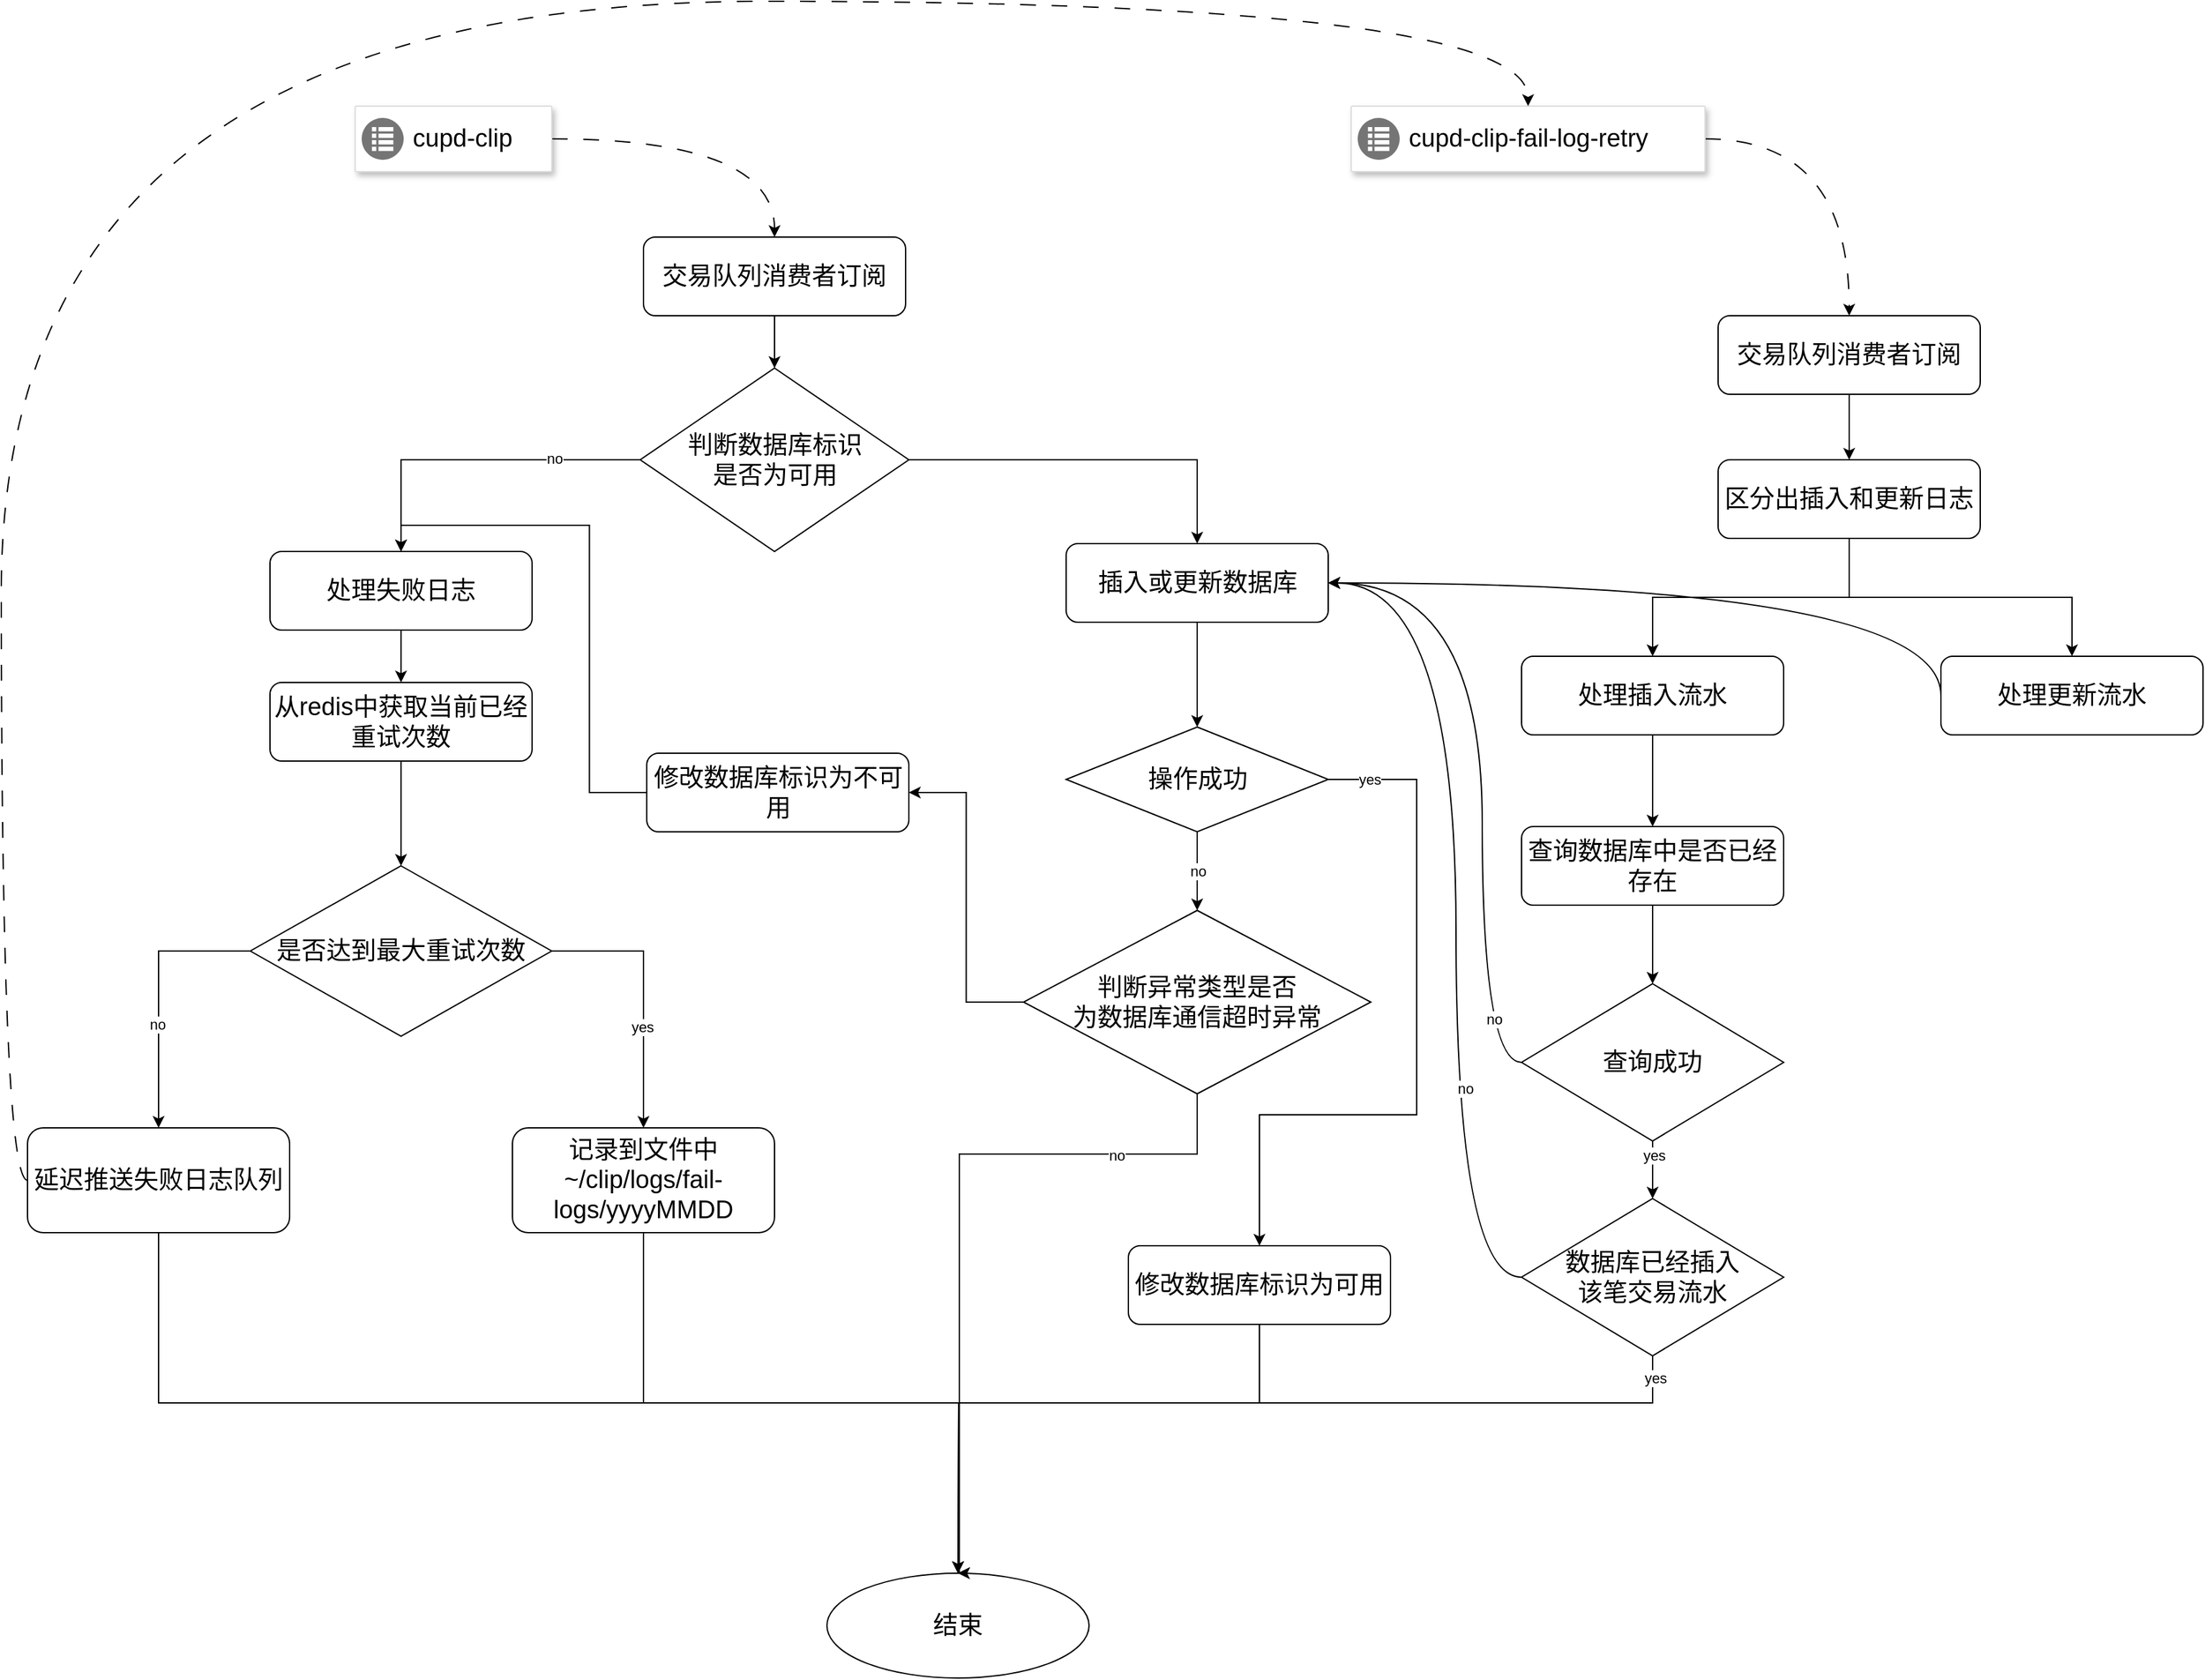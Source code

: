 <mxfile version="24.8.6">
  <diagram id="C5RBs43oDa-KdzZeNtuy" name="Page-1">
    <mxGraphModel dx="1615" dy="815" grid="1" gridSize="10" guides="1" tooltips="1" connect="1" arrows="1" fold="1" page="1" pageScale="1" pageWidth="3300" pageHeight="4681" math="0" shadow="0">
      <root>
        <mxCell id="WIyWlLk6GJQsqaUBKTNV-0" />
        <mxCell id="WIyWlLk6GJQsqaUBKTNV-1" parent="WIyWlLk6GJQsqaUBKTNV-0" />
        <mxCell id="zAj_Ilh3aJi94rQSx1cW-36" style="edgeStyle=orthogonalEdgeStyle;rounded=0;orthogonalLoop=1;jettySize=auto;html=1;exitX=1;exitY=0.5;exitDx=0;exitDy=0;curved=1;dashed=1;dashPattern=12 12;" edge="1" parent="WIyWlLk6GJQsqaUBKTNV-1" source="zAj_Ilh3aJi94rQSx1cW-2" target="zAj_Ilh3aJi94rQSx1cW-8">
          <mxGeometry relative="1" as="geometry" />
        </mxCell>
        <mxCell id="zAj_Ilh3aJi94rQSx1cW-2" value="" style="strokeColor=#dddddd;shadow=1;strokeWidth=1;rounded=1;absoluteArcSize=1;arcSize=2;fontSize=19;" vertex="1" parent="WIyWlLk6GJQsqaUBKTNV-1">
          <mxGeometry x="530" y="130" width="150" height="50" as="geometry" />
        </mxCell>
        <mxCell id="zAj_Ilh3aJi94rQSx1cW-3" value="cupd-clip" style="sketch=0;dashed=0;connectable=0;html=1;fillColor=#757575;strokeColor=none;shape=mxgraph.gcp2.task_queues;part=1;labelPosition=right;verticalLabelPosition=middle;align=left;verticalAlign=middle;spacingLeft=5;fontSize=19;" vertex="1" parent="zAj_Ilh3aJi94rQSx1cW-2">
          <mxGeometry y="0.5" width="32" height="32" relative="1" as="geometry">
            <mxPoint x="5" y="-16" as="offset" />
          </mxGeometry>
        </mxCell>
        <mxCell id="zAj_Ilh3aJi94rQSx1cW-51" style="edgeStyle=orthogonalEdgeStyle;rounded=0;orthogonalLoop=1;jettySize=auto;html=1;exitX=1;exitY=0.5;exitDx=0;exitDy=0;entryX=0.5;entryY=0;entryDx=0;entryDy=0;curved=1;dashed=1;dashPattern=12 12;" edge="1" parent="WIyWlLk6GJQsqaUBKTNV-1" source="zAj_Ilh3aJi94rQSx1cW-4" target="zAj_Ilh3aJi94rQSx1cW-22">
          <mxGeometry relative="1" as="geometry" />
        </mxCell>
        <mxCell id="zAj_Ilh3aJi94rQSx1cW-4" value="" style="strokeColor=#dddddd;shadow=1;strokeWidth=1;rounded=1;absoluteArcSize=1;arcSize=2;fontSize=19;" vertex="1" parent="WIyWlLk6GJQsqaUBKTNV-1">
          <mxGeometry x="1290" y="130" width="270" height="50" as="geometry" />
        </mxCell>
        <mxCell id="zAj_Ilh3aJi94rQSx1cW-5" value="cupd-clip-fail-log-retry" style="sketch=0;dashed=0;connectable=0;html=1;fillColor=#757575;strokeColor=none;shape=mxgraph.gcp2.task_queues;part=1;labelPosition=right;verticalLabelPosition=middle;align=left;verticalAlign=middle;spacingLeft=5;fontSize=19;" vertex="1" parent="zAj_Ilh3aJi94rQSx1cW-4">
          <mxGeometry y="0.5" width="32" height="32" relative="1" as="geometry">
            <mxPoint x="5" y="-16" as="offset" />
          </mxGeometry>
        </mxCell>
        <mxCell id="zAj_Ilh3aJi94rQSx1cW-37" style="edgeStyle=orthogonalEdgeStyle;rounded=0;orthogonalLoop=1;jettySize=auto;html=1;exitX=0.5;exitY=1;exitDx=0;exitDy=0;entryX=0.5;entryY=0;entryDx=0;entryDy=0;" edge="1" parent="WIyWlLk6GJQsqaUBKTNV-1" source="zAj_Ilh3aJi94rQSx1cW-8" target="zAj_Ilh3aJi94rQSx1cW-9">
          <mxGeometry relative="1" as="geometry" />
        </mxCell>
        <mxCell id="zAj_Ilh3aJi94rQSx1cW-8" value="交易队列消费者订阅" style="rounded=1;whiteSpace=wrap;html=1;fontSize=19;" vertex="1" parent="WIyWlLk6GJQsqaUBKTNV-1">
          <mxGeometry x="750" y="230" width="200" height="60" as="geometry" />
        </mxCell>
        <mxCell id="zAj_Ilh3aJi94rQSx1cW-92" style="edgeStyle=orthogonalEdgeStyle;rounded=0;orthogonalLoop=1;jettySize=auto;html=1;exitX=1;exitY=0.5;exitDx=0;exitDy=0;entryX=0.5;entryY=0;entryDx=0;entryDy=0;" edge="1" parent="WIyWlLk6GJQsqaUBKTNV-1" source="zAj_Ilh3aJi94rQSx1cW-9" target="zAj_Ilh3aJi94rQSx1cW-12">
          <mxGeometry relative="1" as="geometry" />
        </mxCell>
        <mxCell id="zAj_Ilh3aJi94rQSx1cW-93" style="edgeStyle=orthogonalEdgeStyle;rounded=0;orthogonalLoop=1;jettySize=auto;html=1;exitX=0;exitY=0.5;exitDx=0;exitDy=0;entryX=0.5;entryY=0;entryDx=0;entryDy=0;" edge="1" parent="WIyWlLk6GJQsqaUBKTNV-1" source="zAj_Ilh3aJi94rQSx1cW-9" target="zAj_Ilh3aJi94rQSx1cW-15">
          <mxGeometry relative="1" as="geometry" />
        </mxCell>
        <mxCell id="zAj_Ilh3aJi94rQSx1cW-96" value="no" style="edgeLabel;html=1;align=center;verticalAlign=middle;resizable=0;points=[];" vertex="1" connectable="0" parent="zAj_Ilh3aJi94rQSx1cW-93">
          <mxGeometry x="-0.489" y="-1" relative="1" as="geometry">
            <mxPoint x="-1" as="offset" />
          </mxGeometry>
        </mxCell>
        <mxCell id="zAj_Ilh3aJi94rQSx1cW-9" value="判断数据库标识&lt;div&gt;是否为可用&lt;/div&gt;" style="rhombus;whiteSpace=wrap;html=1;fontSize=19;" vertex="1" parent="WIyWlLk6GJQsqaUBKTNV-1">
          <mxGeometry x="747.5" y="330" width="205" height="140" as="geometry" />
        </mxCell>
        <mxCell id="zAj_Ilh3aJi94rQSx1cW-39" style="edgeStyle=orthogonalEdgeStyle;rounded=0;orthogonalLoop=1;jettySize=auto;html=1;exitX=0.5;exitY=1;exitDx=0;exitDy=0;entryX=0.5;entryY=0;entryDx=0;entryDy=0;" edge="1" parent="WIyWlLk6GJQsqaUBKTNV-1" source="zAj_Ilh3aJi94rQSx1cW-12" target="zAj_Ilh3aJi94rQSx1cW-13">
          <mxGeometry relative="1" as="geometry" />
        </mxCell>
        <mxCell id="zAj_Ilh3aJi94rQSx1cW-12" value="插入或更新数据库" style="rounded=1;whiteSpace=wrap;html=1;fontSize=19;" vertex="1" parent="WIyWlLk6GJQsqaUBKTNV-1">
          <mxGeometry x="1072.5" y="464" width="200" height="60" as="geometry" />
        </mxCell>
        <mxCell id="zAj_Ilh3aJi94rQSx1cW-40" style="edgeStyle=orthogonalEdgeStyle;rounded=0;orthogonalLoop=1;jettySize=auto;html=1;exitX=0.5;exitY=1;exitDx=0;exitDy=0;entryX=0.5;entryY=0;entryDx=0;entryDy=0;" edge="1" parent="WIyWlLk6GJQsqaUBKTNV-1" source="zAj_Ilh3aJi94rQSx1cW-13" target="zAj_Ilh3aJi94rQSx1cW-18">
          <mxGeometry relative="1" as="geometry" />
        </mxCell>
        <mxCell id="zAj_Ilh3aJi94rQSx1cW-89" value="no" style="edgeLabel;html=1;align=center;verticalAlign=middle;resizable=0;points=[];" vertex="1" connectable="0" parent="zAj_Ilh3aJi94rQSx1cW-40">
          <mxGeometry x="0.249" relative="1" as="geometry">
            <mxPoint y="-8" as="offset" />
          </mxGeometry>
        </mxCell>
        <mxCell id="zAj_Ilh3aJi94rQSx1cW-110" style="edgeStyle=orthogonalEdgeStyle;rounded=0;orthogonalLoop=1;jettySize=auto;html=1;exitX=1;exitY=0.5;exitDx=0;exitDy=0;entryX=0.5;entryY=0;entryDx=0;entryDy=0;" edge="1" parent="WIyWlLk6GJQsqaUBKTNV-1" source="zAj_Ilh3aJi94rQSx1cW-13" target="zAj_Ilh3aJi94rQSx1cW-77">
          <mxGeometry relative="1" as="geometry">
            <Array as="points">
              <mxPoint x="1340" y="644" />
              <mxPoint x="1340" y="900" />
              <mxPoint x="1220" y="900" />
            </Array>
          </mxGeometry>
        </mxCell>
        <mxCell id="zAj_Ilh3aJi94rQSx1cW-121" value="yes" style="edgeLabel;html=1;align=center;verticalAlign=middle;resizable=0;points=[];" vertex="1" connectable="0" parent="zAj_Ilh3aJi94rQSx1cW-110">
          <mxGeometry x="-0.886" relative="1" as="geometry">
            <mxPoint as="offset" />
          </mxGeometry>
        </mxCell>
        <mxCell id="zAj_Ilh3aJi94rQSx1cW-13" value="操作成功" style="rhombus;whiteSpace=wrap;html=1;fontSize=19;" vertex="1" parent="WIyWlLk6GJQsqaUBKTNV-1">
          <mxGeometry x="1072.5" y="604" width="200" height="80" as="geometry" />
        </mxCell>
        <mxCell id="zAj_Ilh3aJi94rQSx1cW-95" style="edgeStyle=orthogonalEdgeStyle;rounded=0;orthogonalLoop=1;jettySize=auto;html=1;exitX=0;exitY=0.5;exitDx=0;exitDy=0;entryX=0.5;entryY=0;entryDx=0;entryDy=0;" edge="1" parent="WIyWlLk6GJQsqaUBKTNV-1" source="zAj_Ilh3aJi94rQSx1cW-14" target="zAj_Ilh3aJi94rQSx1cW-15">
          <mxGeometry relative="1" as="geometry" />
        </mxCell>
        <mxCell id="zAj_Ilh3aJi94rQSx1cW-14" value="修改数据库标识为不可用" style="rounded=1;whiteSpace=wrap;html=1;fontSize=19;" vertex="1" parent="WIyWlLk6GJQsqaUBKTNV-1">
          <mxGeometry x="752.5" y="624" width="200" height="60" as="geometry" />
        </mxCell>
        <mxCell id="zAj_Ilh3aJi94rQSx1cW-43" style="edgeStyle=orthogonalEdgeStyle;rounded=0;orthogonalLoop=1;jettySize=auto;html=1;exitX=0.5;exitY=1;exitDx=0;exitDy=0;entryX=0.5;entryY=0;entryDx=0;entryDy=0;" edge="1" parent="WIyWlLk6GJQsqaUBKTNV-1" source="zAj_Ilh3aJi94rQSx1cW-15" target="zAj_Ilh3aJi94rQSx1cW-16">
          <mxGeometry relative="1" as="geometry" />
        </mxCell>
        <mxCell id="zAj_Ilh3aJi94rQSx1cW-15" value="处理失败日志" style="rounded=1;whiteSpace=wrap;html=1;fontSize=19;" vertex="1" parent="WIyWlLk6GJQsqaUBKTNV-1">
          <mxGeometry x="465" y="470" width="200" height="60" as="geometry" />
        </mxCell>
        <mxCell id="zAj_Ilh3aJi94rQSx1cW-44" style="edgeStyle=orthogonalEdgeStyle;rounded=0;orthogonalLoop=1;jettySize=auto;html=1;exitX=0.5;exitY=1;exitDx=0;exitDy=0;entryX=0.5;entryY=0;entryDx=0;entryDy=0;" edge="1" parent="WIyWlLk6GJQsqaUBKTNV-1" source="zAj_Ilh3aJi94rQSx1cW-16" target="zAj_Ilh3aJi94rQSx1cW-30">
          <mxGeometry relative="1" as="geometry" />
        </mxCell>
        <mxCell id="zAj_Ilh3aJi94rQSx1cW-16" value="从redis中获取当前已经重试次数" style="rounded=1;whiteSpace=wrap;html=1;fontSize=19;" vertex="1" parent="WIyWlLk6GJQsqaUBKTNV-1">
          <mxGeometry x="465" y="570" width="200" height="60" as="geometry" />
        </mxCell>
        <mxCell id="zAj_Ilh3aJi94rQSx1cW-60" style="edgeStyle=orthogonalEdgeStyle;rounded=0;orthogonalLoop=1;jettySize=auto;html=1;exitX=0.5;exitY=1;exitDx=0;exitDy=0;entryX=0.5;entryY=0;entryDx=0;entryDy=0;" edge="1" parent="WIyWlLk6GJQsqaUBKTNV-1" source="zAj_Ilh3aJi94rQSx1cW-17" target="zAj_Ilh3aJi94rQSx1cW-32">
          <mxGeometry relative="1" as="geometry" />
        </mxCell>
        <mxCell id="zAj_Ilh3aJi94rQSx1cW-124" value="yes" style="edgeLabel;html=1;align=center;verticalAlign=middle;resizable=0;points=[];" vertex="1" connectable="0" parent="zAj_Ilh3aJi94rQSx1cW-60">
          <mxGeometry x="-0.532" y="1" relative="1" as="geometry">
            <mxPoint as="offset" />
          </mxGeometry>
        </mxCell>
        <mxCell id="zAj_Ilh3aJi94rQSx1cW-122" style="edgeStyle=orthogonalEdgeStyle;rounded=0;orthogonalLoop=1;jettySize=auto;html=1;exitX=0;exitY=0.5;exitDx=0;exitDy=0;entryX=1;entryY=0.5;entryDx=0;entryDy=0;curved=1;" edge="1" parent="WIyWlLk6GJQsqaUBKTNV-1" source="zAj_Ilh3aJi94rQSx1cW-17" target="zAj_Ilh3aJi94rQSx1cW-12">
          <mxGeometry relative="1" as="geometry">
            <Array as="points">
              <mxPoint x="1390" y="860" />
              <mxPoint x="1390" y="494" />
            </Array>
          </mxGeometry>
        </mxCell>
        <mxCell id="zAj_Ilh3aJi94rQSx1cW-123" value="no" style="edgeLabel;html=1;align=center;verticalAlign=middle;resizable=0;points=[];" vertex="1" connectable="0" parent="zAj_Ilh3aJi94rQSx1cW-122">
          <mxGeometry x="-0.754" y="-9" relative="1" as="geometry">
            <mxPoint as="offset" />
          </mxGeometry>
        </mxCell>
        <mxCell id="zAj_Ilh3aJi94rQSx1cW-17" value="查询成功" style="rhombus;whiteSpace=wrap;html=1;fontSize=19;" vertex="1" parent="WIyWlLk6GJQsqaUBKTNV-1">
          <mxGeometry x="1420" y="800" width="200" height="120" as="geometry" />
        </mxCell>
        <mxCell id="zAj_Ilh3aJi94rQSx1cW-94" style="edgeStyle=orthogonalEdgeStyle;rounded=0;orthogonalLoop=1;jettySize=auto;html=1;exitX=0;exitY=0.5;exitDx=0;exitDy=0;entryX=1;entryY=0.5;entryDx=0;entryDy=0;" edge="1" parent="WIyWlLk6GJQsqaUBKTNV-1" source="zAj_Ilh3aJi94rQSx1cW-18" target="zAj_Ilh3aJi94rQSx1cW-14">
          <mxGeometry relative="1" as="geometry" />
        </mxCell>
        <mxCell id="zAj_Ilh3aJi94rQSx1cW-109" style="edgeStyle=orthogonalEdgeStyle;rounded=0;orthogonalLoop=1;jettySize=auto;html=1;exitX=0.5;exitY=1;exitDx=0;exitDy=0;" edge="1" parent="WIyWlLk6GJQsqaUBKTNV-1" source="zAj_Ilh3aJi94rQSx1cW-18">
          <mxGeometry relative="1" as="geometry">
            <mxPoint x="990" y="1250" as="targetPoint" />
            <Array as="points">
              <mxPoint x="1173" y="930" />
              <mxPoint x="991" y="930" />
              <mxPoint x="991" y="1250" />
            </Array>
          </mxGeometry>
        </mxCell>
        <mxCell id="zAj_Ilh3aJi94rQSx1cW-120" value="no" style="edgeLabel;html=1;align=center;verticalAlign=middle;resizable=0;points=[];" vertex="1" connectable="0" parent="zAj_Ilh3aJi94rQSx1cW-109">
          <mxGeometry x="-0.607" y="1" relative="1" as="geometry">
            <mxPoint as="offset" />
          </mxGeometry>
        </mxCell>
        <mxCell id="zAj_Ilh3aJi94rQSx1cW-18" value="判断异常类型是否&lt;div&gt;&lt;span style=&quot;background-color: initial;&quot;&gt;为数据库通信超时异常&lt;/span&gt;&lt;/div&gt;" style="rhombus;whiteSpace=wrap;html=1;fontSize=19;" vertex="1" parent="WIyWlLk6GJQsqaUBKTNV-1">
          <mxGeometry x="1040" y="744" width="265" height="140" as="geometry" />
        </mxCell>
        <mxCell id="zAj_Ilh3aJi94rQSx1cW-98" style="edgeStyle=orthogonalEdgeStyle;rounded=0;orthogonalLoop=1;jettySize=auto;html=1;exitX=0.5;exitY=1;exitDx=0;exitDy=0;" edge="1" parent="WIyWlLk6GJQsqaUBKTNV-1" source="zAj_Ilh3aJi94rQSx1cW-19">
          <mxGeometry relative="1" as="geometry">
            <mxPoint x="990" y="1250" as="targetPoint" />
          </mxGeometry>
        </mxCell>
        <mxCell id="zAj_Ilh3aJi94rQSx1cW-19" value="记录到文件中~/clip/logs/fail-logs/yyyyMMDD" style="rounded=1;whiteSpace=wrap;html=1;fontSize=19;" vertex="1" parent="WIyWlLk6GJQsqaUBKTNV-1">
          <mxGeometry x="650" y="910" width="200" height="80" as="geometry" />
        </mxCell>
        <mxCell id="zAj_Ilh3aJi94rQSx1cW-99" style="edgeStyle=orthogonalEdgeStyle;rounded=0;orthogonalLoop=1;jettySize=auto;html=1;exitX=0.5;exitY=1;exitDx=0;exitDy=0;" edge="1" parent="WIyWlLk6GJQsqaUBKTNV-1" source="zAj_Ilh3aJi94rQSx1cW-20">
          <mxGeometry relative="1" as="geometry">
            <mxPoint x="990" y="1250" as="targetPoint" />
          </mxGeometry>
        </mxCell>
        <mxCell id="zAj_Ilh3aJi94rQSx1cW-114" style="edgeStyle=orthogonalEdgeStyle;rounded=0;orthogonalLoop=1;jettySize=auto;html=1;exitX=0;exitY=0.5;exitDx=0;exitDy=0;entryX=0.5;entryY=0;entryDx=0;entryDy=0;curved=1;dashed=1;dashPattern=12 12;" edge="1" parent="WIyWlLk6GJQsqaUBKTNV-1" source="zAj_Ilh3aJi94rQSx1cW-20" target="zAj_Ilh3aJi94rQSx1cW-4">
          <mxGeometry relative="1" as="geometry">
            <Array as="points">
              <mxPoint x="260" y="950" />
              <mxPoint x="260" y="50" />
              <mxPoint x="1425" y="50" />
            </Array>
          </mxGeometry>
        </mxCell>
        <mxCell id="zAj_Ilh3aJi94rQSx1cW-20" value="延迟推送失败日志队列" style="rounded=1;whiteSpace=wrap;html=1;fontSize=19;" vertex="1" parent="WIyWlLk6GJQsqaUBKTNV-1">
          <mxGeometry x="280" y="910" width="200" height="80" as="geometry" />
        </mxCell>
        <mxCell id="zAj_Ilh3aJi94rQSx1cW-21" value="结束" style="ellipse;whiteSpace=wrap;html=1;fontSize=19;" vertex="1" parent="WIyWlLk6GJQsqaUBKTNV-1">
          <mxGeometry x="890" y="1250" width="200" height="80" as="geometry" />
        </mxCell>
        <mxCell id="zAj_Ilh3aJi94rQSx1cW-52" style="edgeStyle=orthogonalEdgeStyle;rounded=0;orthogonalLoop=1;jettySize=auto;html=1;exitX=0.5;exitY=1;exitDx=0;exitDy=0;entryX=0.5;entryY=0;entryDx=0;entryDy=0;" edge="1" parent="WIyWlLk6GJQsqaUBKTNV-1" source="zAj_Ilh3aJi94rQSx1cW-22" target="zAj_Ilh3aJi94rQSx1cW-23">
          <mxGeometry relative="1" as="geometry" />
        </mxCell>
        <mxCell id="zAj_Ilh3aJi94rQSx1cW-22" value="交易队列消费者订阅" style="rounded=1;whiteSpace=wrap;html=1;fontSize=19;" vertex="1" parent="WIyWlLk6GJQsqaUBKTNV-1">
          <mxGeometry x="1570" y="290" width="200" height="60" as="geometry" />
        </mxCell>
        <mxCell id="zAj_Ilh3aJi94rQSx1cW-54" style="edgeStyle=orthogonalEdgeStyle;rounded=0;orthogonalLoop=1;jettySize=auto;html=1;exitX=0.5;exitY=1;exitDx=0;exitDy=0;entryX=0.5;entryY=0;entryDx=0;entryDy=0;" edge="1" parent="WIyWlLk6GJQsqaUBKTNV-1" source="zAj_Ilh3aJi94rQSx1cW-23" target="zAj_Ilh3aJi94rQSx1cW-25">
          <mxGeometry relative="1" as="geometry" />
        </mxCell>
        <mxCell id="zAj_Ilh3aJi94rQSx1cW-55" style="edgeStyle=orthogonalEdgeStyle;rounded=0;orthogonalLoop=1;jettySize=auto;html=1;exitX=0.5;exitY=1;exitDx=0;exitDy=0;entryX=0.5;entryY=0;entryDx=0;entryDy=0;" edge="1" parent="WIyWlLk6GJQsqaUBKTNV-1" source="zAj_Ilh3aJi94rQSx1cW-23" target="zAj_Ilh3aJi94rQSx1cW-27">
          <mxGeometry relative="1" as="geometry" />
        </mxCell>
        <mxCell id="zAj_Ilh3aJi94rQSx1cW-23" value="区分出插入和更新日志" style="rounded=1;whiteSpace=wrap;html=1;fontSize=19;" vertex="1" parent="WIyWlLk6GJQsqaUBKTNV-1">
          <mxGeometry x="1570" y="400" width="200" height="60" as="geometry" />
        </mxCell>
        <mxCell id="zAj_Ilh3aJi94rQSx1cW-56" style="edgeStyle=orthogonalEdgeStyle;rounded=0;orthogonalLoop=1;jettySize=auto;html=1;exitX=0.5;exitY=1;exitDx=0;exitDy=0;entryX=0.5;entryY=0;entryDx=0;entryDy=0;" edge="1" parent="WIyWlLk6GJQsqaUBKTNV-1" source="zAj_Ilh3aJi94rQSx1cW-25" target="zAj_Ilh3aJi94rQSx1cW-28">
          <mxGeometry relative="1" as="geometry" />
        </mxCell>
        <mxCell id="zAj_Ilh3aJi94rQSx1cW-25" value="处理插入流水" style="rounded=1;whiteSpace=wrap;html=1;fontSize=19;" vertex="1" parent="WIyWlLk6GJQsqaUBKTNV-1">
          <mxGeometry x="1420" y="550" width="200" height="60" as="geometry" />
        </mxCell>
        <mxCell id="zAj_Ilh3aJi94rQSx1cW-102" style="edgeStyle=orthogonalEdgeStyle;rounded=0;orthogonalLoop=1;jettySize=auto;html=1;exitX=0;exitY=0.5;exitDx=0;exitDy=0;entryX=1;entryY=0.5;entryDx=0;entryDy=0;curved=1;" edge="1" parent="WIyWlLk6GJQsqaUBKTNV-1" source="zAj_Ilh3aJi94rQSx1cW-27" target="zAj_Ilh3aJi94rQSx1cW-12">
          <mxGeometry relative="1" as="geometry">
            <Array as="points">
              <mxPoint x="1740" y="494" />
            </Array>
          </mxGeometry>
        </mxCell>
        <mxCell id="zAj_Ilh3aJi94rQSx1cW-27" value="处理更新流水" style="rounded=1;whiteSpace=wrap;html=1;fontSize=19;" vertex="1" parent="WIyWlLk6GJQsqaUBKTNV-1">
          <mxGeometry x="1740" y="550" width="200" height="60" as="geometry" />
        </mxCell>
        <mxCell id="zAj_Ilh3aJi94rQSx1cW-58" style="edgeStyle=orthogonalEdgeStyle;rounded=0;orthogonalLoop=1;jettySize=auto;html=1;exitX=0.5;exitY=1;exitDx=0;exitDy=0;entryX=0.5;entryY=0;entryDx=0;entryDy=0;" edge="1" parent="WIyWlLk6GJQsqaUBKTNV-1" source="zAj_Ilh3aJi94rQSx1cW-28" target="zAj_Ilh3aJi94rQSx1cW-17">
          <mxGeometry relative="1" as="geometry" />
        </mxCell>
        <mxCell id="zAj_Ilh3aJi94rQSx1cW-28" value="查询数据库中是否已经存在" style="rounded=1;whiteSpace=wrap;html=1;fontSize=19;" vertex="1" parent="WIyWlLk6GJQsqaUBKTNV-1">
          <mxGeometry x="1420" y="680" width="200" height="60" as="geometry" />
        </mxCell>
        <mxCell id="zAj_Ilh3aJi94rQSx1cW-46" style="edgeStyle=orthogonalEdgeStyle;rounded=0;orthogonalLoop=1;jettySize=auto;html=1;exitX=0;exitY=0.5;exitDx=0;exitDy=0;entryX=0.5;entryY=0;entryDx=0;entryDy=0;" edge="1" parent="WIyWlLk6GJQsqaUBKTNV-1" source="zAj_Ilh3aJi94rQSx1cW-30" target="zAj_Ilh3aJi94rQSx1cW-20">
          <mxGeometry relative="1" as="geometry" />
        </mxCell>
        <mxCell id="zAj_Ilh3aJi94rQSx1cW-119" value="no" style="edgeLabel;html=1;align=center;verticalAlign=middle;resizable=0;points=[];" vertex="1" connectable="0" parent="zAj_Ilh3aJi94rQSx1cW-46">
          <mxGeometry x="0.231" y="-1" relative="1" as="geometry">
            <mxPoint as="offset" />
          </mxGeometry>
        </mxCell>
        <mxCell id="zAj_Ilh3aJi94rQSx1cW-97" style="edgeStyle=orthogonalEdgeStyle;rounded=0;orthogonalLoop=1;jettySize=auto;html=1;exitX=1;exitY=0.5;exitDx=0;exitDy=0;" edge="1" parent="WIyWlLk6GJQsqaUBKTNV-1" source="zAj_Ilh3aJi94rQSx1cW-30" target="zAj_Ilh3aJi94rQSx1cW-19">
          <mxGeometry relative="1" as="geometry" />
        </mxCell>
        <mxCell id="zAj_Ilh3aJi94rQSx1cW-118" value="yes" style="edgeLabel;html=1;align=center;verticalAlign=middle;resizable=0;points=[];" vertex="1" connectable="0" parent="zAj_Ilh3aJi94rQSx1cW-97">
          <mxGeometry x="0.027" y="-1" relative="1" as="geometry">
            <mxPoint y="22" as="offset" />
          </mxGeometry>
        </mxCell>
        <mxCell id="zAj_Ilh3aJi94rQSx1cW-30" value="是否达到最大重试次数" style="rhombus;whiteSpace=wrap;html=1;fontSize=19;" vertex="1" parent="WIyWlLk6GJQsqaUBKTNV-1">
          <mxGeometry x="450" y="710" width="230" height="130" as="geometry" />
        </mxCell>
        <mxCell id="zAj_Ilh3aJi94rQSx1cW-70" style="edgeStyle=orthogonalEdgeStyle;rounded=0;orthogonalLoop=1;jettySize=auto;html=1;exitX=0.5;exitY=1;exitDx=0;exitDy=0;entryX=0.5;entryY=0;entryDx=0;entryDy=0;" edge="1" parent="WIyWlLk6GJQsqaUBKTNV-1" source="zAj_Ilh3aJi94rQSx1cW-32" target="zAj_Ilh3aJi94rQSx1cW-21">
          <mxGeometry relative="1" as="geometry">
            <mxPoint x="990" y="1240" as="targetPoint" />
            <Array as="points">
              <mxPoint x="1520" y="1120" />
              <mxPoint x="991" y="1120" />
              <mxPoint x="991" y="1240" />
            </Array>
          </mxGeometry>
        </mxCell>
        <mxCell id="zAj_Ilh3aJi94rQSx1cW-71" value="yes" style="edgeLabel;html=1;align=center;verticalAlign=middle;resizable=0;points=[];" vertex="1" connectable="0" parent="zAj_Ilh3aJi94rQSx1cW-70">
          <mxGeometry x="-0.909" y="2" relative="1" as="geometry">
            <mxPoint y="-15" as="offset" />
          </mxGeometry>
        </mxCell>
        <mxCell id="zAj_Ilh3aJi94rQSx1cW-100" style="edgeStyle=orthogonalEdgeStyle;rounded=0;orthogonalLoop=1;jettySize=auto;html=1;exitX=0;exitY=0.5;exitDx=0;exitDy=0;entryX=1;entryY=0.5;entryDx=0;entryDy=0;curved=1;" edge="1" parent="WIyWlLk6GJQsqaUBKTNV-1" source="zAj_Ilh3aJi94rQSx1cW-32" target="zAj_Ilh3aJi94rQSx1cW-12">
          <mxGeometry relative="1" as="geometry">
            <Array as="points">
              <mxPoint x="1370" y="1024" />
              <mxPoint x="1370" y="494" />
            </Array>
          </mxGeometry>
        </mxCell>
        <mxCell id="zAj_Ilh3aJi94rQSx1cW-103" value="no" style="edgeLabel;html=1;align=center;verticalAlign=middle;resizable=0;points=[];" vertex="1" connectable="0" parent="zAj_Ilh3aJi94rQSx1cW-100">
          <mxGeometry x="-0.425" y="-7" relative="1" as="geometry">
            <mxPoint y="1" as="offset" />
          </mxGeometry>
        </mxCell>
        <mxCell id="zAj_Ilh3aJi94rQSx1cW-32" value="数据库已经插入&lt;div&gt;该笔交易流水&lt;/div&gt;" style="rhombus;whiteSpace=wrap;html=1;fontSize=19;" vertex="1" parent="WIyWlLk6GJQsqaUBKTNV-1">
          <mxGeometry x="1420" y="964" width="200" height="120" as="geometry" />
        </mxCell>
        <mxCell id="zAj_Ilh3aJi94rQSx1cW-111" style="edgeStyle=orthogonalEdgeStyle;rounded=0;orthogonalLoop=1;jettySize=auto;html=1;exitX=0.5;exitY=1;exitDx=0;exitDy=0;" edge="1" parent="WIyWlLk6GJQsqaUBKTNV-1" source="zAj_Ilh3aJi94rQSx1cW-77">
          <mxGeometry relative="1" as="geometry">
            <mxPoint x="990" y="1250" as="targetPoint" />
            <Array as="points">
              <mxPoint x="1220" y="1120" />
              <mxPoint x="991" y="1120" />
              <mxPoint x="991" y="1250" />
            </Array>
          </mxGeometry>
        </mxCell>
        <mxCell id="zAj_Ilh3aJi94rQSx1cW-77" value="修改数据库标识为可用" style="rounded=1;whiteSpace=wrap;html=1;fontSize=19;" vertex="1" parent="WIyWlLk6GJQsqaUBKTNV-1">
          <mxGeometry x="1120" y="1000" width="200" height="60" as="geometry" />
        </mxCell>
      </root>
    </mxGraphModel>
  </diagram>
</mxfile>
